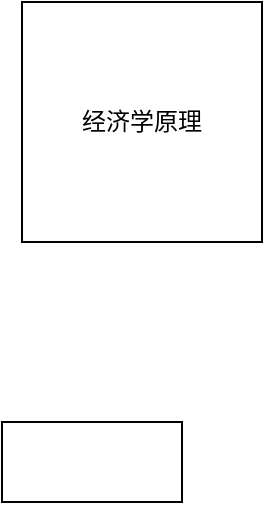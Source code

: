 <mxfile version="28.1.2">
  <diagram name="第 1 页" id="6Vk90ziSF09xVu9rv_4m">
    <mxGraphModel dx="1418" dy="756" grid="1" gridSize="10" guides="1" tooltips="1" connect="1" arrows="1" fold="1" page="1" pageScale="1" pageWidth="827" pageHeight="1169" math="0" shadow="0">
      <root>
        <mxCell id="0" />
        <mxCell id="1" parent="0" />
        <mxCell id="YJAnwFAMcP8jDxWuMSIV-1" value="经济学原理" style="whiteSpace=wrap;html=1;aspect=fixed;" vertex="1" parent="1">
          <mxGeometry x="180" y="210" width="120" height="120" as="geometry" />
        </mxCell>
        <mxCell id="YJAnwFAMcP8jDxWuMSIV-2" value="" style="rounded=0;whiteSpace=wrap;html=1;" vertex="1" parent="1">
          <mxGeometry x="170" y="420" width="90" height="40" as="geometry" />
        </mxCell>
      </root>
    </mxGraphModel>
  </diagram>
</mxfile>
